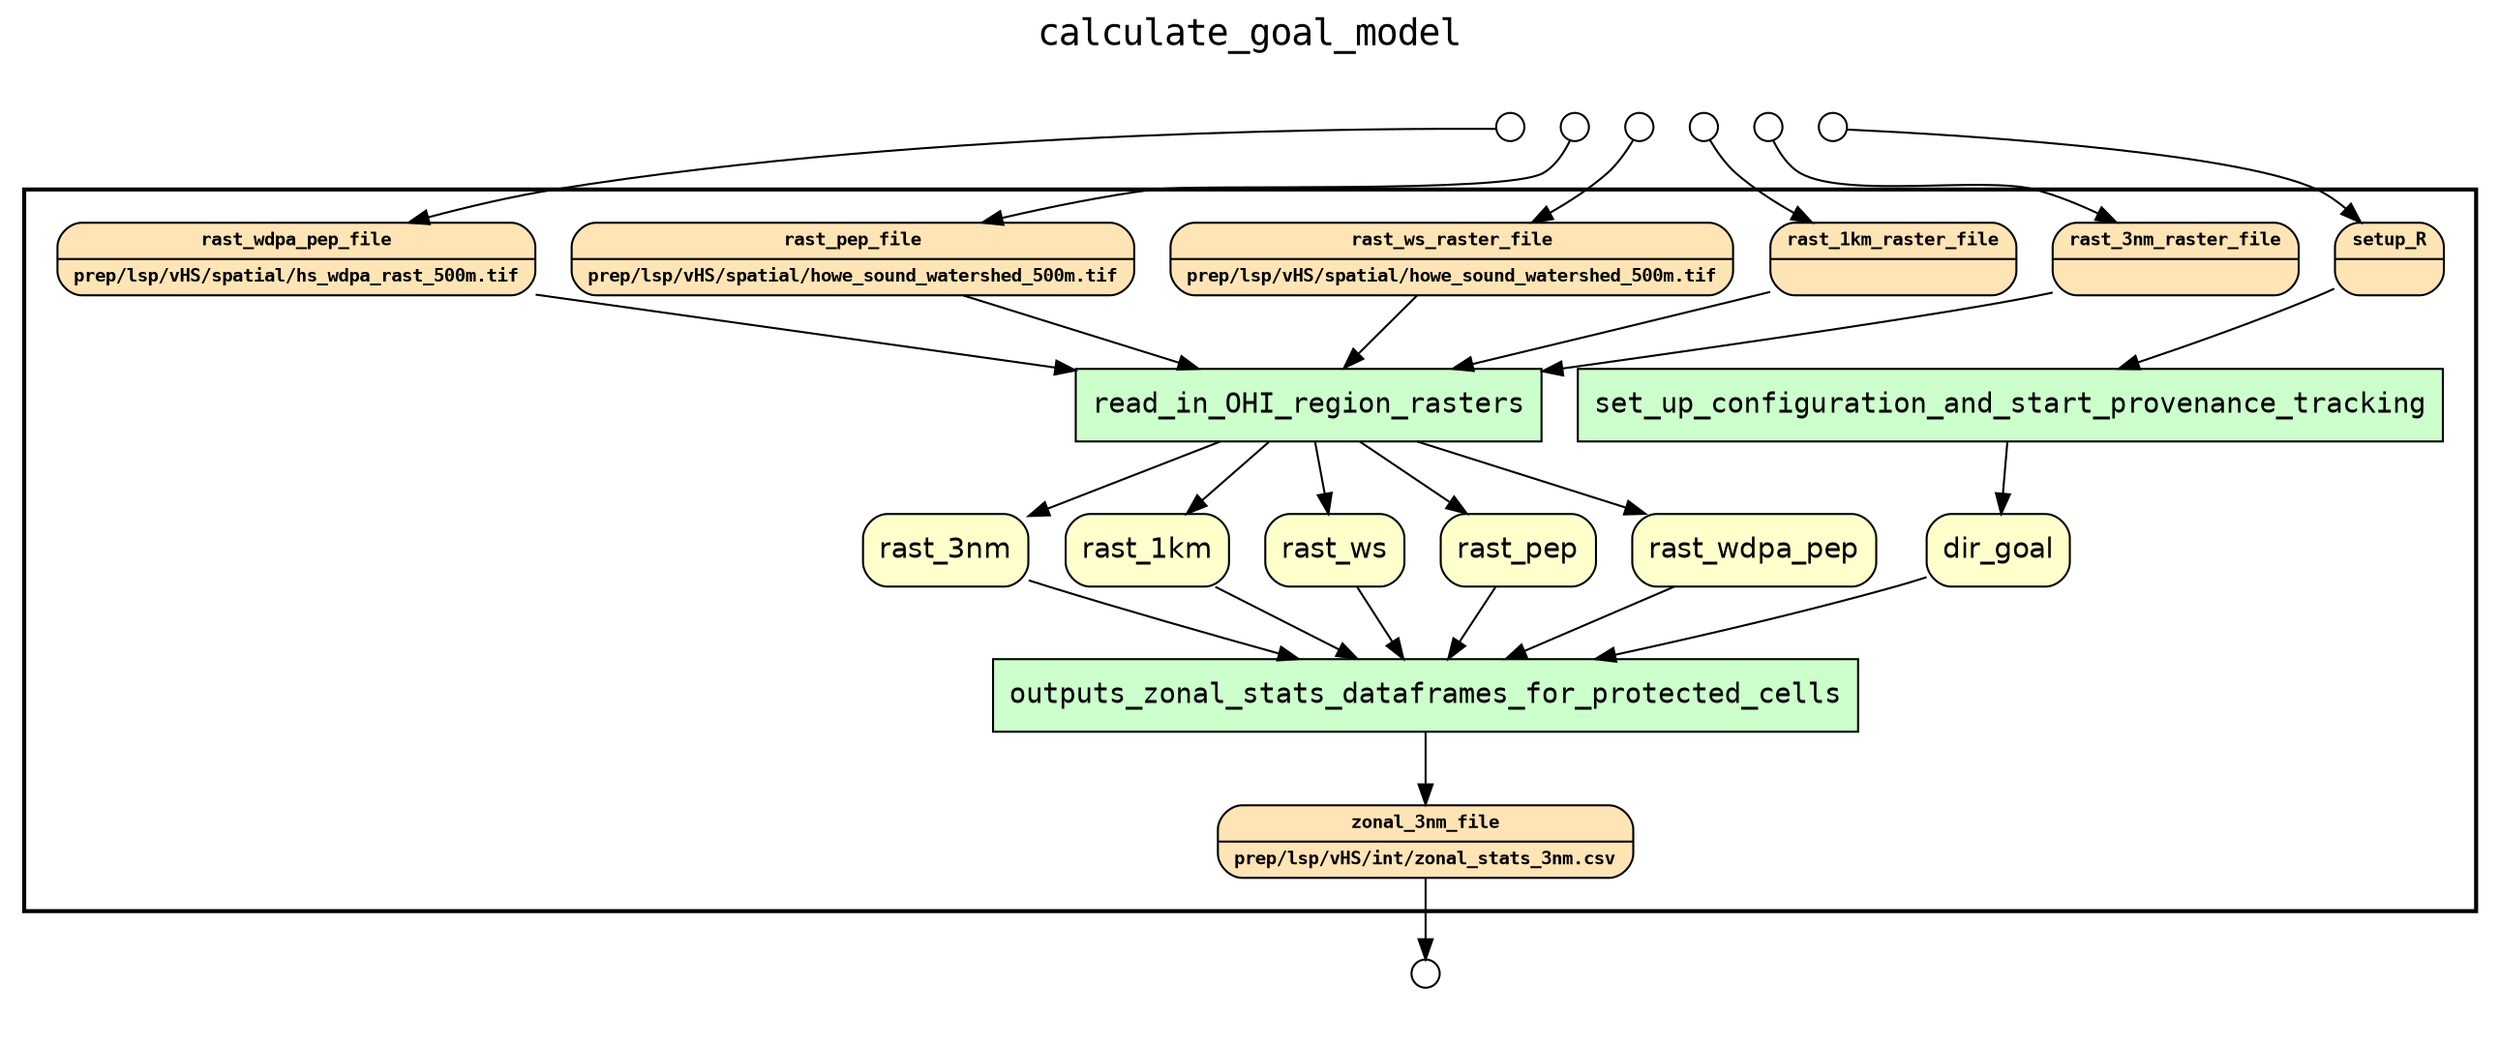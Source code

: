 
digraph yw_data_view {
rankdir=TB
fontname=Courier; fontsize=18; labelloc=t
label="calculate_goal_model"
subgraph cluster_workflow { label=""; color=black; penwidth=2
subgraph cluster_workflow_inner { label=""; color=white
node[shape=box style="filled" fillcolor="#CCFFCC" peripheries=1 fontname=Courier]
read_in_OHI_region_rasters
set_up_configuration_and_start_provenance_tracking
outputs_zonal_stats_dataframes_for_protected_cells
node[shape=box style="filled" fillcolor="#CCFFCC" peripheries=1 fontname=Courier]
node[shape=box style="rounded,filled" fillcolor="#FFFFCC" peripheries=1 fontname=Helvetica]
dir_goal
rast_3nm
rast_1km
rast_ws
rast_pep
rast_wdpa_pep
node[shape=box style="rounded,filled" fillcolor="#FFE4B5" peripheries=1 fontname="Courier-Bold" fontsize=9]
setup_R[shape=record rankdir=LR label="{<f0> setup_R |<f1>}"]
rast_3nm_raster_file[shape=record rankdir=LR label="{<f0> rast_3nm_raster_file |<f1>}"]
rast_1km_raster_file[shape=record rankdir=LR label="{<f0> rast_1km_raster_file |<f1>}"]
rast_ws_raster_file[shape=record rankdir=LR label="{<f0> rast_ws_raster_file |<f1>prep/lsp/vHS/spatial/howe_sound_watershed_500m.tif\l}"]
rast_pep_file[shape=record rankdir=LR label="{<f0> rast_pep_file |<f1>prep/lsp/vHS/spatial/howe_sound_watershed_500m.tif\l}"]
rast_wdpa_pep_file[shape=record rankdir=LR label="{<f0> rast_wdpa_pep_file |<f1>prep/lsp/vHS/spatial/hs_wdpa_rast_500m.tif\l}"]
node[shape=box style="rounded,filled" fillcolor="#FFE4B5" peripheries=1 fontname="Courier-Bold" fontsize=9]
zonal_3nm_file[shape=record rankdir=LR label="{<f0> zonal_3nm_file |<f1>prep/lsp/vHS/int/zonal_stats_3nm.csv\l}"]
node[shape=box style="rounded,filled" fillcolor="#FFFFFF" peripheries=1 fontname=Helvetica]
}}
subgraph cluster_inflows { label=""; color=white; penwidth=2
subgraph cluster_inflows_inner { label=""; color=white
node[shape=circle fillcolor="#FFFFFF" peripheries=1 width=0.2]
setup_R_inflow [label=""]
rast_3nm_raster_file_inflow [label=""]
rast_1km_raster_file_inflow [label=""]
rast_ws_raster_file_inflow [label=""]
rast_pep_file_inflow [label=""]
rast_wdpa_pep_file_inflow [label=""]
}}
subgraph cluster_outflows { label=""; color=white; penwidth=2
subgraph cluster_outflows_inner { label=""; color=white
node[shape=circle fillcolor="#FFFFFF" peripheries=1 width=0.2]
zonal_3nm_file_outflow [label=""]
}}
rast_wdpa_pep -> outputs_zonal_stats_dataframes_for_protected_cells
dir_goal -> outputs_zonal_stats_dataframes_for_protected_cells
rast_pep_file -> read_in_OHI_region_rasters
rast_3nm -> outputs_zonal_stats_dataframes_for_protected_cells
rast_wdpa_pep_file -> read_in_OHI_region_rasters
setup_R -> set_up_configuration_and_start_provenance_tracking
rast_1km -> outputs_zonal_stats_dataframes_for_protected_cells
rast_3nm_raster_file -> read_in_OHI_region_rasters
rast_ws -> outputs_zonal_stats_dataframes_for_protected_cells
rast_1km_raster_file -> read_in_OHI_region_rasters
rast_pep -> outputs_zonal_stats_dataframes_for_protected_cells
rast_ws_raster_file -> read_in_OHI_region_rasters
set_up_configuration_and_start_provenance_tracking -> dir_goal
read_in_OHI_region_rasters -> rast_3nm
read_in_OHI_region_rasters -> rast_1km
read_in_OHI_region_rasters -> rast_ws
read_in_OHI_region_rasters -> rast_pep
read_in_OHI_region_rasters -> rast_wdpa_pep
outputs_zonal_stats_dataframes_for_protected_cells -> zonal_3nm_file
setup_R_inflow -> setup_R
rast_3nm_raster_file_inflow -> rast_3nm_raster_file
rast_1km_raster_file_inflow -> rast_1km_raster_file
rast_ws_raster_file_inflow -> rast_ws_raster_file
rast_pep_file_inflow -> rast_pep_file
rast_wdpa_pep_file_inflow -> rast_wdpa_pep_file
zonal_3nm_file -> zonal_3nm_file_outflow
}

